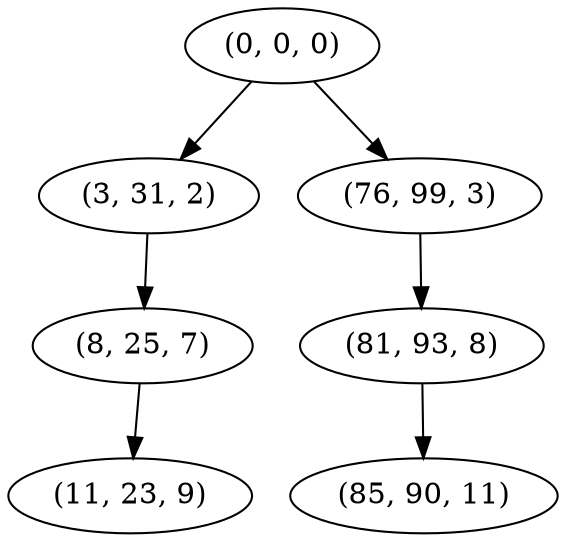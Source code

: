 digraph tree {
    "(0, 0, 0)";
    "(3, 31, 2)";
    "(8, 25, 7)";
    "(11, 23, 9)";
    "(76, 99, 3)";
    "(81, 93, 8)";
    "(85, 90, 11)";
    "(0, 0, 0)" -> "(3, 31, 2)";
    "(0, 0, 0)" -> "(76, 99, 3)";
    "(3, 31, 2)" -> "(8, 25, 7)";
    "(8, 25, 7)" -> "(11, 23, 9)";
    "(76, 99, 3)" -> "(81, 93, 8)";
    "(81, 93, 8)" -> "(85, 90, 11)";
}
